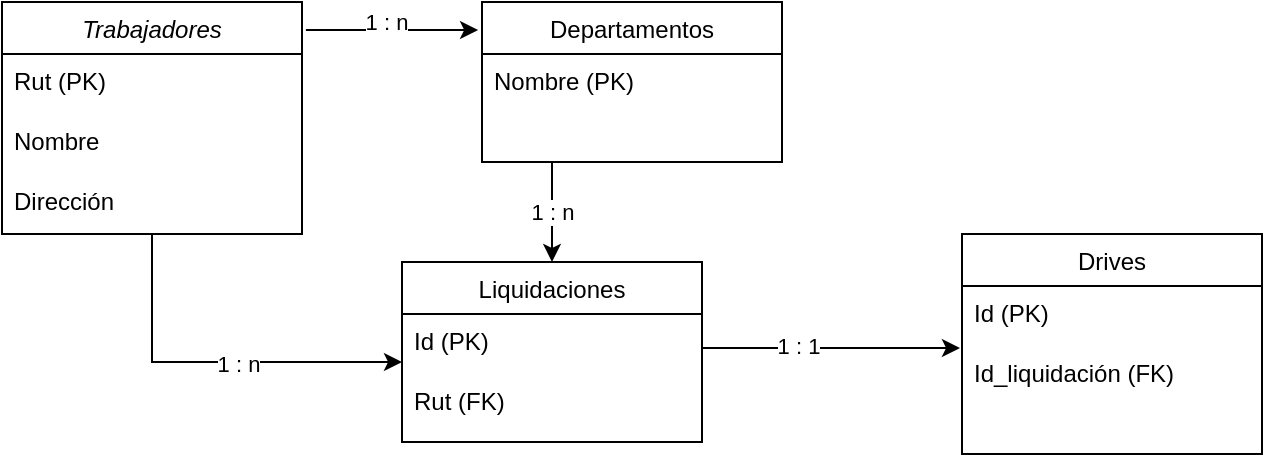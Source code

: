 <mxfile version="14.3.2" type="github">
  <diagram id="C5RBs43oDa-KdzZeNtuy" name="Page-1">
    <mxGraphModel dx="946" dy="505" grid="1" gridSize="10" guides="1" tooltips="1" connect="1" arrows="1" fold="1" page="1" pageScale="1" pageWidth="827" pageHeight="1169" math="0" shadow="0">
      <root>
        <mxCell id="WIyWlLk6GJQsqaUBKTNV-0" />
        <mxCell id="WIyWlLk6GJQsqaUBKTNV-1" parent="WIyWlLk6GJQsqaUBKTNV-0" />
        <mxCell id="n0-E_Schp_w6LOq2DYRs-15" style="edgeStyle=none;rounded=0;orthogonalLoop=1;jettySize=auto;html=1;exitX=1.013;exitY=0.121;exitDx=0;exitDy=0;entryX=-0.013;entryY=0.175;entryDx=0;entryDy=0;exitPerimeter=0;entryPerimeter=0;" edge="1" parent="WIyWlLk6GJQsqaUBKTNV-1" source="zkfFHV4jXpPFQw0GAbJ--0" target="zkfFHV4jXpPFQw0GAbJ--17">
          <mxGeometry relative="1" as="geometry" />
        </mxCell>
        <mxCell id="n0-E_Schp_w6LOq2DYRs-18" value="1 : n" style="edgeLabel;html=1;align=center;verticalAlign=middle;resizable=0;points=[];" vertex="1" connectable="0" parent="n0-E_Schp_w6LOq2DYRs-15">
          <mxGeometry x="-0.07" y="-3" relative="1" as="geometry">
            <mxPoint y="-7.02" as="offset" />
          </mxGeometry>
        </mxCell>
        <mxCell id="n0-E_Schp_w6LOq2DYRs-20" style="edgeStyle=none;rounded=0;orthogonalLoop=1;jettySize=auto;html=1;" edge="1" parent="WIyWlLk6GJQsqaUBKTNV-1" source="zkfFHV4jXpPFQw0GAbJ--0">
          <mxGeometry relative="1" as="geometry">
            <mxPoint x="210" y="190" as="targetPoint" />
            <Array as="points">
              <mxPoint x="85" y="190" />
            </Array>
          </mxGeometry>
        </mxCell>
        <mxCell id="n0-E_Schp_w6LOq2DYRs-23" value="1 : n" style="edgeLabel;html=1;align=center;verticalAlign=middle;resizable=0;points=[];" vertex="1" connectable="0" parent="n0-E_Schp_w6LOq2DYRs-20">
          <mxGeometry x="0.132" y="-1" relative="1" as="geometry">
            <mxPoint as="offset" />
          </mxGeometry>
        </mxCell>
        <mxCell id="zkfFHV4jXpPFQw0GAbJ--0" value="Trabajadores" style="swimlane;fontStyle=2;align=center;verticalAlign=top;childLayout=stackLayout;horizontal=1;startSize=26;horizontalStack=0;resizeParent=1;resizeLast=0;collapsible=1;marginBottom=0;rounded=0;shadow=0;strokeWidth=1;" parent="WIyWlLk6GJQsqaUBKTNV-1" vertex="1">
          <mxGeometry x="10" y="10" width="150" height="116" as="geometry">
            <mxRectangle x="80" y="110" width="160" height="26" as="alternateBounds" />
          </mxGeometry>
        </mxCell>
        <mxCell id="zkfFHV4jXpPFQw0GAbJ--2" value="Rut (PK)&#xa;" style="text;align=left;verticalAlign=top;spacingLeft=4;spacingRight=4;overflow=hidden;rotatable=0;points=[[0,0.5],[1,0.5]];portConstraint=eastwest;rounded=0;shadow=0;html=0;" parent="zkfFHV4jXpPFQw0GAbJ--0" vertex="1">
          <mxGeometry y="26" width="150" height="30" as="geometry" />
        </mxCell>
        <mxCell id="zkfFHV4jXpPFQw0GAbJ--1" value="Nombre&#xa;" style="text;align=left;verticalAlign=top;spacingLeft=4;spacingRight=4;overflow=hidden;rotatable=0;points=[[0,0.5],[1,0.5]];portConstraint=eastwest;" parent="zkfFHV4jXpPFQw0GAbJ--0" vertex="1">
          <mxGeometry y="56" width="150" height="30" as="geometry" />
        </mxCell>
        <mxCell id="zkfFHV4jXpPFQw0GAbJ--3" value="Dirección" style="text;align=left;verticalAlign=top;spacingLeft=4;spacingRight=4;overflow=hidden;rotatable=0;points=[[0,0.5],[1,0.5]];portConstraint=eastwest;rounded=0;shadow=0;html=0;" parent="zkfFHV4jXpPFQw0GAbJ--0" vertex="1">
          <mxGeometry y="86" width="150" height="30" as="geometry" />
        </mxCell>
        <mxCell id="n0-E_Schp_w6LOq2DYRs-21" style="edgeStyle=none;rounded=0;orthogonalLoop=1;jettySize=auto;html=1;" edge="1" parent="WIyWlLk6GJQsqaUBKTNV-1">
          <mxGeometry relative="1" as="geometry">
            <mxPoint x="360" y="183" as="sourcePoint" />
            <mxPoint x="489" y="183" as="targetPoint" />
          </mxGeometry>
        </mxCell>
        <mxCell id="n0-E_Schp_w6LOq2DYRs-22" value="1 : 1" style="edgeLabel;html=1;align=center;verticalAlign=middle;resizable=0;points=[];" vertex="1" connectable="0" parent="n0-E_Schp_w6LOq2DYRs-21">
          <mxGeometry x="-0.267" y="1" relative="1" as="geometry">
            <mxPoint as="offset" />
          </mxGeometry>
        </mxCell>
        <mxCell id="zkfFHV4jXpPFQw0GAbJ--6" value="Liquidaciones" style="swimlane;fontStyle=0;align=center;verticalAlign=top;childLayout=stackLayout;horizontal=1;startSize=26;horizontalStack=0;resizeParent=1;resizeLast=0;collapsible=1;marginBottom=0;rounded=0;shadow=0;strokeWidth=1;" parent="WIyWlLk6GJQsqaUBKTNV-1" vertex="1">
          <mxGeometry x="210" y="140" width="150" height="90" as="geometry">
            <mxRectangle x="120" y="360" width="160" height="26" as="alternateBounds" />
          </mxGeometry>
        </mxCell>
        <mxCell id="n0-E_Schp_w6LOq2DYRs-32" value="Id (PK)&#xa;" style="text;align=left;verticalAlign=top;spacingLeft=4;spacingRight=4;overflow=hidden;rotatable=0;points=[[0,0.5],[1,0.5]];portConstraint=eastwest;rounded=0;shadow=0;html=0;" vertex="1" parent="zkfFHV4jXpPFQw0GAbJ--6">
          <mxGeometry y="26" width="150" height="30" as="geometry" />
        </mxCell>
        <mxCell id="n0-E_Schp_w6LOq2DYRs-35" value="Rut (FK)" style="text;align=left;verticalAlign=top;spacingLeft=4;spacingRight=4;overflow=hidden;rotatable=0;points=[[0,0.5],[1,0.5]];portConstraint=eastwest;rounded=0;shadow=0;html=0;" vertex="1" parent="zkfFHV4jXpPFQw0GAbJ--6">
          <mxGeometry y="56" width="150" height="30" as="geometry" />
        </mxCell>
        <mxCell id="n0-E_Schp_w6LOq2DYRs-19" value="1 : n" style="edgeStyle=none;rounded=0;orthogonalLoop=1;jettySize=auto;html=1;entryX=0.5;entryY=0;entryDx=0;entryDy=0;" edge="1" parent="WIyWlLk6GJQsqaUBKTNV-1" target="zkfFHV4jXpPFQw0GAbJ--6">
          <mxGeometry relative="1" as="geometry">
            <mxPoint x="285" y="90" as="sourcePoint" />
          </mxGeometry>
        </mxCell>
        <mxCell id="zkfFHV4jXpPFQw0GAbJ--17" value="Departamentos&#xa;" style="swimlane;fontStyle=0;align=center;verticalAlign=top;childLayout=stackLayout;horizontal=1;startSize=26;horizontalStack=0;resizeParent=1;resizeLast=0;collapsible=1;marginBottom=0;rounded=0;shadow=0;strokeWidth=1;" parent="WIyWlLk6GJQsqaUBKTNV-1" vertex="1">
          <mxGeometry x="250" y="10" width="150" height="80" as="geometry">
            <mxRectangle x="550" y="140" width="160" height="26" as="alternateBounds" />
          </mxGeometry>
        </mxCell>
        <mxCell id="n0-E_Schp_w6LOq2DYRs-11" value="Nombre (PK)" style="text;align=left;verticalAlign=top;spacingLeft=4;spacingRight=4;overflow=hidden;rotatable=0;points=[[0,0.5],[1,0.5]];portConstraint=eastwest;rounded=0;shadow=0;html=0;" vertex="1" parent="zkfFHV4jXpPFQw0GAbJ--17">
          <mxGeometry y="26" width="150" height="30" as="geometry" />
        </mxCell>
        <mxCell id="n0-E_Schp_w6LOq2DYRs-12" value="Drives&#xa;" style="swimlane;fontStyle=0;align=center;verticalAlign=top;childLayout=stackLayout;horizontal=1;startSize=26;horizontalStack=0;resizeParent=1;resizeLast=0;collapsible=1;marginBottom=0;rounded=0;shadow=0;strokeWidth=1;" vertex="1" parent="WIyWlLk6GJQsqaUBKTNV-1">
          <mxGeometry x="490" y="126" width="150" height="110" as="geometry">
            <mxRectangle x="120" y="360" width="160" height="26" as="alternateBounds" />
          </mxGeometry>
        </mxCell>
        <mxCell id="n0-E_Schp_w6LOq2DYRs-28" value="Id (PK)" style="text;align=left;verticalAlign=top;spacingLeft=4;spacingRight=4;overflow=hidden;rotatable=0;points=[[0,0.5],[1,0.5]];portConstraint=eastwest;rounded=0;shadow=0;html=0;" vertex="1" parent="n0-E_Schp_w6LOq2DYRs-12">
          <mxGeometry y="26" width="150" height="30" as="geometry" />
        </mxCell>
        <mxCell id="n0-E_Schp_w6LOq2DYRs-31" value="Id_liquidación (FK)" style="text;align=left;verticalAlign=top;spacingLeft=4;spacingRight=4;overflow=hidden;rotatable=0;points=[[0,0.5],[1,0.5]];portConstraint=eastwest;rounded=0;shadow=0;html=0;" vertex="1" parent="n0-E_Schp_w6LOq2DYRs-12">
          <mxGeometry y="56" width="150" height="30" as="geometry" />
        </mxCell>
      </root>
    </mxGraphModel>
  </diagram>
</mxfile>
